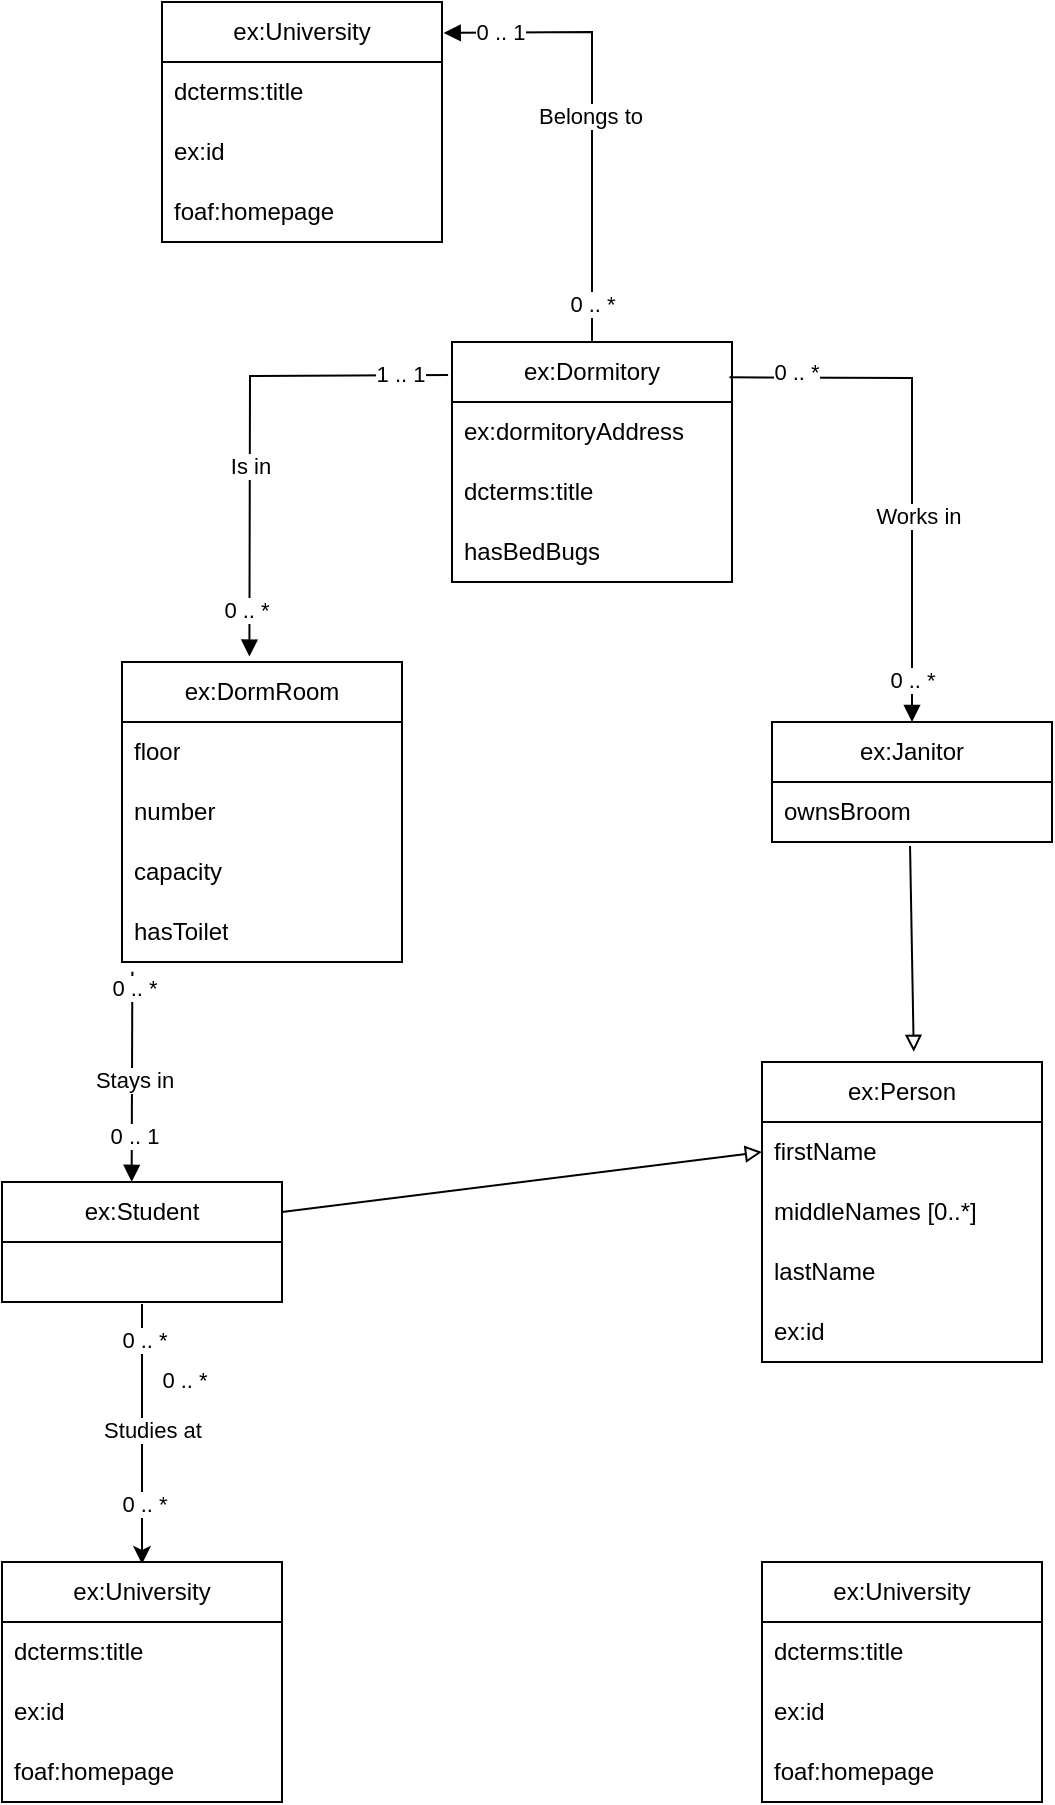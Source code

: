 <mxfile version="22.1.4" type="device">
  <diagram name="Page-1" id="OLIu7RG99fyWEe0Exp53">
    <mxGraphModel dx="1518" dy="666" grid="1" gridSize="10" guides="1" tooltips="1" connect="1" arrows="1" fold="1" page="1" pageScale="1" pageWidth="850" pageHeight="1100" math="0" shadow="0">
      <root>
        <mxCell id="0" />
        <mxCell id="1" parent="0" />
        <mxCell id="7Llkod85pRCJrjSjCBBA-7" value="" style="endArrow=classic;html=1;rounded=0;exitX=0.5;exitY=1;exitDx=0;exitDy=0;entryX=0.5;entryY=0;entryDx=0;entryDy=0;" edge="1" parent="1">
          <mxGeometry width="50" height="50" relative="1" as="geometry">
            <mxPoint x="110" y="811" as="sourcePoint" />
            <mxPoint x="110" y="941" as="targetPoint" />
            <Array as="points" />
          </mxGeometry>
        </mxCell>
        <mxCell id="sVUaPu0e6qtLdi5J08xP-43" value="ex:Dormitory" style="swimlane;fontStyle=0;childLayout=stackLayout;horizontal=1;startSize=30;horizontalStack=0;resizeParent=1;resizeParentMax=0;resizeLast=0;collapsible=1;marginBottom=0;whiteSpace=wrap;html=1;" parent="1" vertex="1">
          <mxGeometry x="265" y="330" width="140" height="120" as="geometry" />
        </mxCell>
        <mxCell id="sVUaPu0e6qtLdi5J08xP-44" value="ex:dormitoryAddress" style="text;strokeColor=none;fillColor=none;align=left;verticalAlign=middle;spacingLeft=4;spacingRight=4;overflow=hidden;points=[[0,0.5],[1,0.5]];portConstraint=eastwest;rotatable=0;whiteSpace=wrap;html=1;" parent="sVUaPu0e6qtLdi5J08xP-43" vertex="1">
          <mxGeometry y="30" width="140" height="30" as="geometry" />
        </mxCell>
        <mxCell id="sVUaPu0e6qtLdi5J08xP-45" value="dcterms:title" style="text;strokeColor=none;fillColor=none;align=left;verticalAlign=middle;spacingLeft=4;spacingRight=4;overflow=hidden;points=[[0,0.5],[1,0.5]];portConstraint=eastwest;rotatable=0;whiteSpace=wrap;html=1;" parent="sVUaPu0e6qtLdi5J08xP-43" vertex="1">
          <mxGeometry y="60" width="140" height="30" as="geometry" />
        </mxCell>
        <mxCell id="sVUaPu0e6qtLdi5J08xP-46" value="hasBedBugs" style="text;strokeColor=none;fillColor=none;align=left;verticalAlign=middle;spacingLeft=4;spacingRight=4;overflow=hidden;points=[[0,0.5],[1,0.5]];portConstraint=eastwest;rotatable=0;whiteSpace=wrap;html=1;" parent="sVUaPu0e6qtLdi5J08xP-43" vertex="1">
          <mxGeometry y="90" width="140" height="30" as="geometry" />
        </mxCell>
        <mxCell id="sVUaPu0e6qtLdi5J08xP-47" value="ex:DormRoom" style="swimlane;fontStyle=0;childLayout=stackLayout;horizontal=1;startSize=30;horizontalStack=0;resizeParent=1;resizeParentMax=0;resizeLast=0;collapsible=1;marginBottom=0;whiteSpace=wrap;html=1;" parent="1" vertex="1">
          <mxGeometry x="100" y="490" width="140" height="150" as="geometry" />
        </mxCell>
        <mxCell id="sVUaPu0e6qtLdi5J08xP-48" value="floor" style="text;strokeColor=none;fillColor=none;align=left;verticalAlign=middle;spacingLeft=4;spacingRight=4;overflow=hidden;points=[[0,0.5],[1,0.5]];portConstraint=eastwest;rotatable=0;whiteSpace=wrap;html=1;" parent="sVUaPu0e6qtLdi5J08xP-47" vertex="1">
          <mxGeometry y="30" width="140" height="30" as="geometry" />
        </mxCell>
        <mxCell id="sVUaPu0e6qtLdi5J08xP-49" value="number" style="text;strokeColor=none;fillColor=none;align=left;verticalAlign=middle;spacingLeft=4;spacingRight=4;overflow=hidden;points=[[0,0.5],[1,0.5]];portConstraint=eastwest;rotatable=0;whiteSpace=wrap;html=1;" parent="sVUaPu0e6qtLdi5J08xP-47" vertex="1">
          <mxGeometry y="60" width="140" height="30" as="geometry" />
        </mxCell>
        <mxCell id="sVUaPu0e6qtLdi5J08xP-67" value="capacity" style="text;strokeColor=none;fillColor=none;align=left;verticalAlign=middle;spacingLeft=4;spacingRight=4;overflow=hidden;points=[[0,0.5],[1,0.5]];portConstraint=eastwest;rotatable=0;whiteSpace=wrap;html=1;" parent="sVUaPu0e6qtLdi5J08xP-47" vertex="1">
          <mxGeometry y="90" width="140" height="30" as="geometry" />
        </mxCell>
        <mxCell id="sVUaPu0e6qtLdi5J08xP-50" value="hasToilet" style="text;strokeColor=none;fillColor=none;align=left;verticalAlign=middle;spacingLeft=4;spacingRight=4;overflow=hidden;points=[[0,0.5],[1,0.5]];portConstraint=eastwest;rotatable=0;whiteSpace=wrap;html=1;" parent="sVUaPu0e6qtLdi5J08xP-47" vertex="1">
          <mxGeometry y="120" width="140" height="30" as="geometry" />
        </mxCell>
        <mxCell id="sVUaPu0e6qtLdi5J08xP-51" value="ex:Person" style="swimlane;fontStyle=0;childLayout=stackLayout;horizontal=1;startSize=30;horizontalStack=0;resizeParent=1;resizeParentMax=0;resizeLast=0;collapsible=1;marginBottom=0;whiteSpace=wrap;html=1;" parent="1" vertex="1">
          <mxGeometry x="420" y="690" width="140" height="150" as="geometry">
            <mxRectangle x="420" y="690" width="80" height="30" as="alternateBounds" />
          </mxGeometry>
        </mxCell>
        <mxCell id="sVUaPu0e6qtLdi5J08xP-52" value="firstName" style="text;strokeColor=none;fillColor=none;align=left;verticalAlign=middle;spacingLeft=4;spacingRight=4;overflow=hidden;points=[[0,0.5],[1,0.5]];portConstraint=eastwest;rotatable=0;whiteSpace=wrap;html=1;" parent="sVUaPu0e6qtLdi5J08xP-51" vertex="1">
          <mxGeometry y="30" width="140" height="30" as="geometry" />
        </mxCell>
        <mxCell id="juEuS6i1xCFDgHrN4kWL-1" value="middleNames [0..*]" style="text;strokeColor=none;fillColor=none;align=left;verticalAlign=middle;spacingLeft=4;spacingRight=4;overflow=hidden;points=[[0,0.5],[1,0.5]];portConstraint=eastwest;rotatable=0;whiteSpace=wrap;html=1;" parent="sVUaPu0e6qtLdi5J08xP-51" vertex="1">
          <mxGeometry y="60" width="140" height="30" as="geometry" />
        </mxCell>
        <mxCell id="sVUaPu0e6qtLdi5J08xP-53" value="lastName" style="text;strokeColor=none;fillColor=none;align=left;verticalAlign=middle;spacingLeft=4;spacingRight=4;overflow=hidden;points=[[0,0.5],[1,0.5]];portConstraint=eastwest;rotatable=0;whiteSpace=wrap;html=1;" parent="sVUaPu0e6qtLdi5J08xP-51" vertex="1">
          <mxGeometry y="90" width="140" height="30" as="geometry" />
        </mxCell>
        <mxCell id="sVUaPu0e6qtLdi5J08xP-54" value="ex:id" style="text;strokeColor=none;fillColor=none;align=left;verticalAlign=middle;spacingLeft=4;spacingRight=4;overflow=hidden;points=[[0,0.5],[1,0.5]];portConstraint=eastwest;rotatable=0;whiteSpace=wrap;html=1;" parent="sVUaPu0e6qtLdi5J08xP-51" vertex="1">
          <mxGeometry y="120" width="140" height="30" as="geometry" />
        </mxCell>
        <mxCell id="sVUaPu0e6qtLdi5J08xP-55" value="ex:Student" style="swimlane;fontStyle=0;childLayout=stackLayout;horizontal=1;startSize=30;horizontalStack=0;resizeParent=1;resizeParentMax=0;resizeLast=0;collapsible=1;marginBottom=0;whiteSpace=wrap;html=1;" parent="1" vertex="1">
          <mxGeometry x="40" y="750" width="140" height="60" as="geometry" />
        </mxCell>
        <mxCell id="sVUaPu0e6qtLdi5J08xP-59" value="ex:Janitor" style="swimlane;fontStyle=0;childLayout=stackLayout;horizontal=1;startSize=30;horizontalStack=0;resizeParent=1;resizeParentMax=0;resizeLast=0;collapsible=1;marginBottom=0;whiteSpace=wrap;html=1;" parent="1" vertex="1">
          <mxGeometry x="425" y="520" width="140" height="60" as="geometry" />
        </mxCell>
        <mxCell id="sVUaPu0e6qtLdi5J08xP-60" value="ownsBroom" style="text;strokeColor=none;fillColor=none;align=left;verticalAlign=middle;spacingLeft=4;spacingRight=4;overflow=hidden;points=[[0,0.5],[1,0.5]];portConstraint=eastwest;rotatable=0;whiteSpace=wrap;html=1;" parent="sVUaPu0e6qtLdi5J08xP-59" vertex="1">
          <mxGeometry y="30" width="140" height="30" as="geometry" />
        </mxCell>
        <mxCell id="sVUaPu0e6qtLdi5J08xP-63" value="ex:University" style="swimlane;fontStyle=0;childLayout=stackLayout;horizontal=1;startSize=30;horizontalStack=0;resizeParent=1;resizeParentMax=0;resizeLast=0;collapsible=1;marginBottom=0;whiteSpace=wrap;html=1;" parent="1" vertex="1">
          <mxGeometry x="120" y="160" width="140" height="120" as="geometry" />
        </mxCell>
        <mxCell id="sVUaPu0e6qtLdi5J08xP-64" value="dcterms:title" style="text;strokeColor=none;fillColor=none;align=left;verticalAlign=middle;spacingLeft=4;spacingRight=4;overflow=hidden;points=[[0,0.5],[1,0.5]];portConstraint=eastwest;rotatable=0;whiteSpace=wrap;html=1;" parent="sVUaPu0e6qtLdi5J08xP-63" vertex="1">
          <mxGeometry y="30" width="140" height="30" as="geometry" />
        </mxCell>
        <mxCell id="sVUaPu0e6qtLdi5J08xP-65" value="ex:id" style="text;strokeColor=none;fillColor=none;align=left;verticalAlign=middle;spacingLeft=4;spacingRight=4;overflow=hidden;points=[[0,0.5],[1,0.5]];portConstraint=eastwest;rotatable=0;whiteSpace=wrap;html=1;" parent="sVUaPu0e6qtLdi5J08xP-63" vertex="1">
          <mxGeometry y="60" width="140" height="30" as="geometry" />
        </mxCell>
        <mxCell id="sVUaPu0e6qtLdi5J08xP-66" value="foaf:homepage" style="text;strokeColor=none;fillColor=none;align=left;verticalAlign=middle;spacingLeft=4;spacingRight=4;overflow=hidden;points=[[0,0.5],[1,0.5]];portConstraint=eastwest;rotatable=0;whiteSpace=wrap;html=1;" parent="sVUaPu0e6qtLdi5J08xP-63" vertex="1">
          <mxGeometry y="90" width="140" height="30" as="geometry" />
        </mxCell>
        <mxCell id="sVUaPu0e6qtLdi5J08xP-68" value="" style="endArrow=block;html=1;rounded=0;entryX=0.542;entryY=-0.034;entryDx=0;entryDy=0;exitX=0.493;exitY=1.067;exitDx=0;exitDy=0;exitPerimeter=0;entryPerimeter=0;endFill=0;" parent="1" source="sVUaPu0e6qtLdi5J08xP-60" target="sVUaPu0e6qtLdi5J08xP-51" edge="1">
          <mxGeometry width="50" height="50" relative="1" as="geometry">
            <mxPoint x="494.86" y="613.99" as="sourcePoint" />
            <mxPoint x="560" y="350" as="targetPoint" />
          </mxGeometry>
        </mxCell>
        <mxCell id="sVUaPu0e6qtLdi5J08xP-69" value="" style="endArrow=block;html=1;rounded=0;exitX=1;exitY=0.25;exitDx=0;exitDy=0;entryX=0;entryY=0.5;entryDx=0;entryDy=0;endFill=0;" parent="1" source="sVUaPu0e6qtLdi5J08xP-55" target="sVUaPu0e6qtLdi5J08xP-52" edge="1">
          <mxGeometry width="50" height="50" relative="1" as="geometry">
            <mxPoint x="265" y="755" as="sourcePoint" />
            <mxPoint x="420" y="740" as="targetPoint" />
            <Array as="points" />
          </mxGeometry>
        </mxCell>
        <mxCell id="y-oBN6ujElm2mOtHudqO-3" value="" style="endArrow=block;html=1;rounded=0;exitX=0.991;exitY=0.147;exitDx=0;exitDy=0;entryX=0.5;entryY=0;entryDx=0;entryDy=0;exitPerimeter=0;" parent="1" source="sVUaPu0e6qtLdi5J08xP-43" target="sVUaPu0e6qtLdi5J08xP-59" edge="1">
          <mxGeometry width="50" height="50" relative="1" as="geometry">
            <mxPoint x="400" y="620" as="sourcePoint" />
            <mxPoint x="450" y="570" as="targetPoint" />
            <Array as="points">
              <mxPoint x="495" y="348" />
            </Array>
          </mxGeometry>
        </mxCell>
        <mxCell id="y-oBN6ujElm2mOtHudqO-6" value="0 .. *" style="edgeLabel;html=1;align=center;verticalAlign=middle;resizable=0;points=[];" parent="y-oBN6ujElm2mOtHudqO-3" vertex="1" connectable="0">
          <mxGeometry x="-0.753" y="3" relative="1" as="geometry">
            <mxPoint as="offset" />
          </mxGeometry>
        </mxCell>
        <mxCell id="y-oBN6ujElm2mOtHudqO-7" value="Works in" style="edgeLabel;html=1;align=center;verticalAlign=middle;resizable=0;points=[];" parent="y-oBN6ujElm2mOtHudqO-3" vertex="1" connectable="0">
          <mxGeometry x="0.221" y="3" relative="1" as="geometry">
            <mxPoint as="offset" />
          </mxGeometry>
        </mxCell>
        <mxCell id="y-oBN6ujElm2mOtHudqO-8" value="0 .. *" style="edgeLabel;html=1;align=center;verticalAlign=middle;resizable=0;points=[];" parent="y-oBN6ujElm2mOtHudqO-3" vertex="1" connectable="0">
          <mxGeometry x="0.837" relative="1" as="geometry">
            <mxPoint as="offset" />
          </mxGeometry>
        </mxCell>
        <mxCell id="y-oBN6ujElm2mOtHudqO-9" value="" style="endArrow=block;html=1;rounded=0;exitX=-0.014;exitY=0.138;exitDx=0;exitDy=0;exitPerimeter=0;entryX=0.455;entryY=-0.018;entryDx=0;entryDy=0;entryPerimeter=0;" parent="1" source="sVUaPu0e6qtLdi5J08xP-43" target="sVUaPu0e6qtLdi5J08xP-47" edge="1">
          <mxGeometry width="50" height="50" relative="1" as="geometry">
            <mxPoint x="440" y="430" as="sourcePoint" />
            <mxPoint x="490" y="380" as="targetPoint" />
            <Array as="points">
              <mxPoint x="164" y="347" />
            </Array>
          </mxGeometry>
        </mxCell>
        <mxCell id="y-oBN6ujElm2mOtHudqO-11" value="Is in" style="edgeLabel;html=1;align=center;verticalAlign=middle;resizable=0;points=[];" parent="y-oBN6ujElm2mOtHudqO-9" vertex="1" connectable="0">
          <mxGeometry x="0.198" relative="1" as="geometry">
            <mxPoint as="offset" />
          </mxGeometry>
        </mxCell>
        <mxCell id="y-oBN6ujElm2mOtHudqO-13" value="1 .. 1" style="edgeLabel;html=1;align=center;verticalAlign=middle;resizable=0;points=[];" parent="y-oBN6ujElm2mOtHudqO-9" vertex="1" connectable="0">
          <mxGeometry x="-0.801" y="-1" relative="1" as="geometry">
            <mxPoint as="offset" />
          </mxGeometry>
        </mxCell>
        <mxCell id="y-oBN6ujElm2mOtHudqO-14" value="0 .. *" style="edgeLabel;html=1;align=center;verticalAlign=middle;resizable=0;points=[];" parent="y-oBN6ujElm2mOtHudqO-9" vertex="1" connectable="0">
          <mxGeometry x="0.881" y="-2" relative="1" as="geometry">
            <mxPoint y="-9" as="offset" />
          </mxGeometry>
        </mxCell>
        <mxCell id="y-oBN6ujElm2mOtHudqO-15" value="" style="endArrow=block;html=1;rounded=0;exitX=0.5;exitY=0;exitDx=0;exitDy=0;entryX=1.006;entryY=0.129;entryDx=0;entryDy=0;entryPerimeter=0;" parent="1" source="sVUaPu0e6qtLdi5J08xP-43" target="sVUaPu0e6qtLdi5J08xP-63" edge="1">
          <mxGeometry width="50" height="50" relative="1" as="geometry">
            <mxPoint x="290" y="290" as="sourcePoint" />
            <mxPoint x="340" y="240" as="targetPoint" />
            <Array as="points">
              <mxPoint x="335" y="175" />
            </Array>
          </mxGeometry>
        </mxCell>
        <mxCell id="y-oBN6ujElm2mOtHudqO-16" value="0 .. 1" style="edgeLabel;html=1;align=center;verticalAlign=middle;resizable=0;points=[];" parent="y-oBN6ujElm2mOtHudqO-15" vertex="1" connectable="0">
          <mxGeometry x="0.805" y="1" relative="1" as="geometry">
            <mxPoint x="6" y="-2" as="offset" />
          </mxGeometry>
        </mxCell>
        <mxCell id="y-oBN6ujElm2mOtHudqO-17" value="Belongs to" style="edgeLabel;html=1;align=center;verticalAlign=middle;resizable=0;points=[];" parent="y-oBN6ujElm2mOtHudqO-15" vertex="1" connectable="0">
          <mxGeometry x="-0.015" y="1" relative="1" as="geometry">
            <mxPoint as="offset" />
          </mxGeometry>
        </mxCell>
        <mxCell id="y-oBN6ujElm2mOtHudqO-18" value="0 .. *" style="edgeLabel;html=1;align=center;verticalAlign=middle;resizable=0;points=[];" parent="y-oBN6ujElm2mOtHudqO-15" vertex="1" connectable="0">
          <mxGeometry x="-0.832" y="-1" relative="1" as="geometry">
            <mxPoint x="-1" as="offset" />
          </mxGeometry>
        </mxCell>
        <mxCell id="y-oBN6ujElm2mOtHudqO-19" value="" style="endArrow=block;html=1;rounded=0;entryX=0.463;entryY=-0.001;entryDx=0;entryDy=0;entryPerimeter=0;exitX=0.037;exitY=1.161;exitDx=0;exitDy=0;exitPerimeter=0;" parent="1" source="sVUaPu0e6qtLdi5J08xP-50" target="sVUaPu0e6qtLdi5J08xP-55" edge="1">
          <mxGeometry width="50" height="50" relative="1" as="geometry">
            <mxPoint x="340" y="700" as="sourcePoint" />
            <mxPoint x="290" y="750" as="targetPoint" />
            <Array as="points" />
          </mxGeometry>
        </mxCell>
        <mxCell id="y-oBN6ujElm2mOtHudqO-20" value="Stays in" style="edgeLabel;html=1;align=center;verticalAlign=middle;resizable=0;points=[];" parent="y-oBN6ujElm2mOtHudqO-19" vertex="1" connectable="0">
          <mxGeometry x="0.027" y="1" relative="1" as="geometry">
            <mxPoint as="offset" />
          </mxGeometry>
        </mxCell>
        <mxCell id="y-oBN6ujElm2mOtHudqO-21" value="0 .. 1" style="edgeLabel;html=1;align=center;verticalAlign=middle;resizable=0;points=[];" parent="y-oBN6ujElm2mOtHudqO-19" vertex="1" connectable="0">
          <mxGeometry x="0.667" y="1" relative="1" as="geometry">
            <mxPoint y="-6" as="offset" />
          </mxGeometry>
        </mxCell>
        <mxCell id="y-oBN6ujElm2mOtHudqO-22" value="0 .. *" style="edgeLabel;html=1;align=center;verticalAlign=middle;resizable=0;points=[];" parent="y-oBN6ujElm2mOtHudqO-19" vertex="1" connectable="0">
          <mxGeometry x="-0.703" y="1" relative="1" as="geometry">
            <mxPoint y="-8" as="offset" />
          </mxGeometry>
        </mxCell>
        <mxCell id="7Llkod85pRCJrjSjCBBA-3" value="ex:University" style="swimlane;fontStyle=0;childLayout=stackLayout;horizontal=1;startSize=30;horizontalStack=0;resizeParent=1;resizeParentMax=0;resizeLast=0;collapsible=1;marginBottom=0;whiteSpace=wrap;html=1;" vertex="1" parent="1">
          <mxGeometry x="40" y="940" width="140" height="120" as="geometry" />
        </mxCell>
        <mxCell id="7Llkod85pRCJrjSjCBBA-4" value="dcterms:title" style="text;strokeColor=none;fillColor=none;align=left;verticalAlign=middle;spacingLeft=4;spacingRight=4;overflow=hidden;points=[[0,0.5],[1,0.5]];portConstraint=eastwest;rotatable=0;whiteSpace=wrap;html=1;" vertex="1" parent="7Llkod85pRCJrjSjCBBA-3">
          <mxGeometry y="30" width="140" height="30" as="geometry" />
        </mxCell>
        <mxCell id="7Llkod85pRCJrjSjCBBA-5" value="ex:id" style="text;strokeColor=none;fillColor=none;align=left;verticalAlign=middle;spacingLeft=4;spacingRight=4;overflow=hidden;points=[[0,0.5],[1,0.5]];portConstraint=eastwest;rotatable=0;whiteSpace=wrap;html=1;" vertex="1" parent="7Llkod85pRCJrjSjCBBA-3">
          <mxGeometry y="60" width="140" height="30" as="geometry" />
        </mxCell>
        <mxCell id="7Llkod85pRCJrjSjCBBA-6" value="foaf:homepage" style="text;strokeColor=none;fillColor=none;align=left;verticalAlign=middle;spacingLeft=4;spacingRight=4;overflow=hidden;points=[[0,0.5],[1,0.5]];portConstraint=eastwest;rotatable=0;whiteSpace=wrap;html=1;" vertex="1" parent="7Llkod85pRCJrjSjCBBA-3">
          <mxGeometry y="90" width="140" height="30" as="geometry" />
        </mxCell>
        <mxCell id="7Llkod85pRCJrjSjCBBA-12" value="0 .. *" style="edgeLabel;html=1;align=center;verticalAlign=middle;resizable=0;points=[];" vertex="1" connectable="0" parent="1">
          <mxGeometry x="85.3" y="178.059" as="geometry">
            <mxPoint x="25" y="651" as="offset" />
          </mxGeometry>
        </mxCell>
        <mxCell id="7Llkod85pRCJrjSjCBBA-16" value="Studies at" style="edgeLabel;html=1;align=center;verticalAlign=middle;resizable=1;points=[];movable=1;rotatable=1;deletable=1;editable=1;locked=0;connectable=1;" vertex="1" connectable="0" parent="1">
          <mxGeometry x="110" y="874.17" width="10" as="geometry" />
        </mxCell>
        <mxCell id="7Llkod85pRCJrjSjCBBA-20" value="0 .. *" style="edgeLabel;html=1;align=center;verticalAlign=middle;resizable=0;points=[];" vertex="1" connectable="0" parent="1">
          <mxGeometry x="85.3" y="260.059" as="geometry">
            <mxPoint x="25" y="651" as="offset" />
          </mxGeometry>
        </mxCell>
        <mxCell id="7Llkod85pRCJrjSjCBBA-21" value="0 .. *" style="edgeLabel;html=1;align=center;verticalAlign=middle;resizable=0;points=[];" vertex="1" connectable="0" parent="1">
          <mxGeometry x="105.3" y="198.059" as="geometry">
            <mxPoint x="25" y="651" as="offset" />
          </mxGeometry>
        </mxCell>
        <mxCell id="7Llkod85pRCJrjSjCBBA-22" value="ex:University" style="swimlane;fontStyle=0;childLayout=stackLayout;horizontal=1;startSize=30;horizontalStack=0;resizeParent=1;resizeParentMax=0;resizeLast=0;collapsible=1;marginBottom=0;whiteSpace=wrap;html=1;" vertex="1" parent="1">
          <mxGeometry x="420" y="940" width="140" height="120" as="geometry" />
        </mxCell>
        <mxCell id="7Llkod85pRCJrjSjCBBA-23" value="dcterms:title" style="text;strokeColor=none;fillColor=none;align=left;verticalAlign=middle;spacingLeft=4;spacingRight=4;overflow=hidden;points=[[0,0.5],[1,0.5]];portConstraint=eastwest;rotatable=0;whiteSpace=wrap;html=1;" vertex="1" parent="7Llkod85pRCJrjSjCBBA-22">
          <mxGeometry y="30" width="140" height="30" as="geometry" />
        </mxCell>
        <mxCell id="7Llkod85pRCJrjSjCBBA-24" value="ex:id" style="text;strokeColor=none;fillColor=none;align=left;verticalAlign=middle;spacingLeft=4;spacingRight=4;overflow=hidden;points=[[0,0.5],[1,0.5]];portConstraint=eastwest;rotatable=0;whiteSpace=wrap;html=1;" vertex="1" parent="7Llkod85pRCJrjSjCBBA-22">
          <mxGeometry y="60" width="140" height="30" as="geometry" />
        </mxCell>
        <mxCell id="7Llkod85pRCJrjSjCBBA-25" value="foaf:homepage" style="text;strokeColor=none;fillColor=none;align=left;verticalAlign=middle;spacingLeft=4;spacingRight=4;overflow=hidden;points=[[0,0.5],[1,0.5]];portConstraint=eastwest;rotatable=0;whiteSpace=wrap;html=1;" vertex="1" parent="7Llkod85pRCJrjSjCBBA-22">
          <mxGeometry y="90" width="140" height="30" as="geometry" />
        </mxCell>
      </root>
    </mxGraphModel>
  </diagram>
</mxfile>
